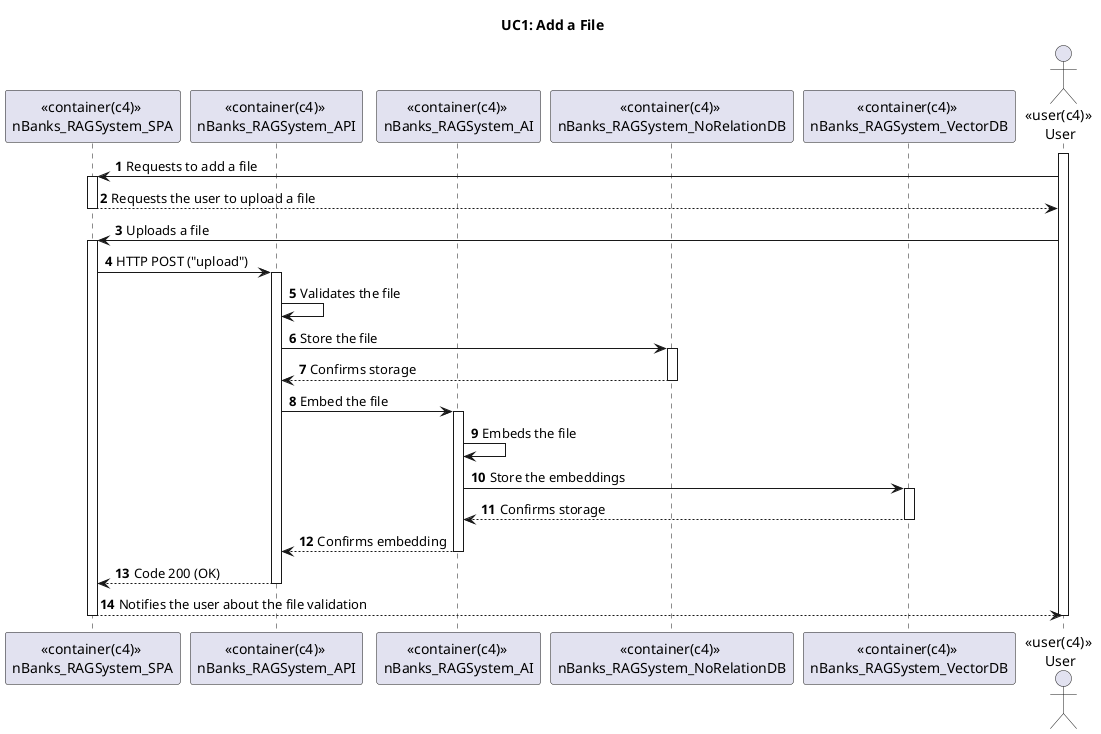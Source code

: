 @startuml

title UC1: Add a File


autonumber

participant "<<container(c4)>> \nnBanks_RAGSystem_SPA" as sys
participant "<<container(c4)>> \nnBanks_RAGSystem_API" as api
participant "<<container(c4)>> \nnBanks_RAGSystem_AI" as ai
participant "<<container(c4)>> \nnBanks_RAGSystem_NoRelationDB" as db1
participant "<<container(c4)>> \nnBanks_RAGSystem_VectorDB" as db2
actor "<<user(c4)>> \nUser" as user

activate user
user -> sys : Requests to add a file
activate sys
sys --> user: Requests the user to upload a file
deactivate sys
user -> sys : Uploads a file
activate sys
sys -> api: HTTP POST ("upload")
activate api
api -> api: Validates the file
api -> db1: Store the file
activate db1
db1 --> api: Confirms storage
deactivate db1
api -> ai: Embed the file
activate ai
ai -> ai: Embeds the file
ai -> db2: Store the embeddings
activate db2
db2 --> ai: Confirms storage
deactivate db2
ai --> api: Confirms embedding
deactivate ai
api --> sys: Code 200 (OK)
deactivate api
sys --> user: Notifies the user about the file validation
deactivate sys
deactivate user

@enduml
